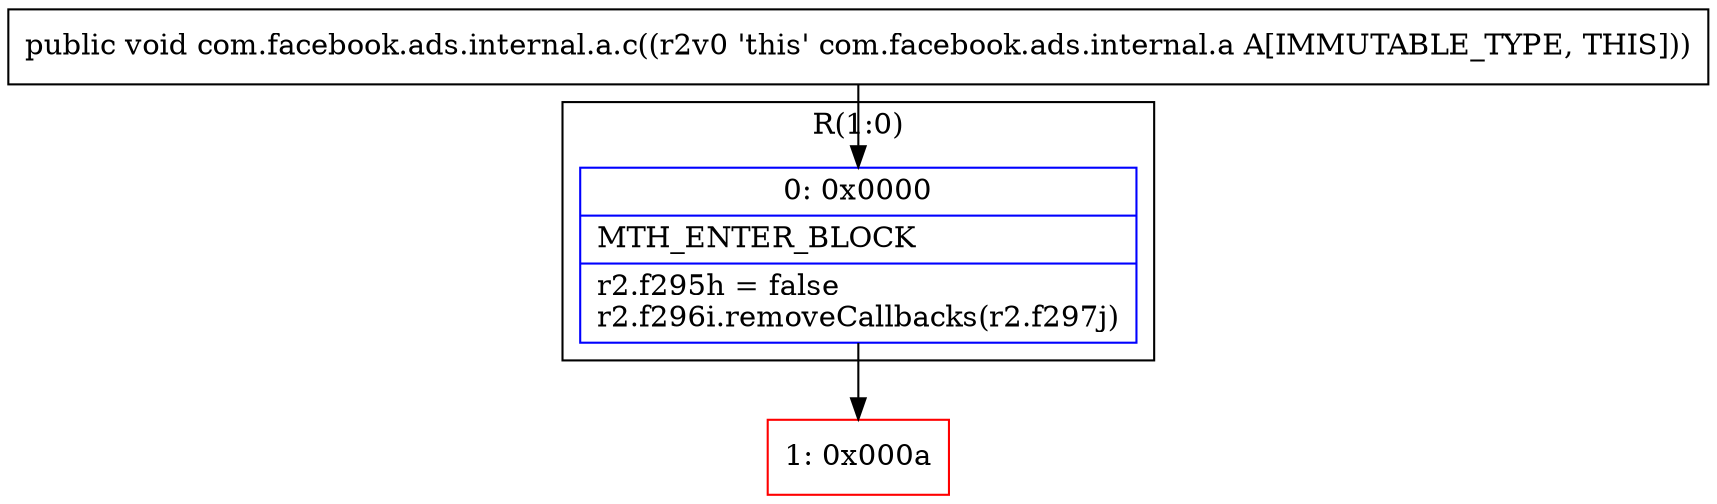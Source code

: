 digraph "CFG forcom.facebook.ads.internal.a.c()V" {
subgraph cluster_Region_1107099294 {
label = "R(1:0)";
node [shape=record,color=blue];
Node_0 [shape=record,label="{0\:\ 0x0000|MTH_ENTER_BLOCK\l|r2.f295h = false\lr2.f296i.removeCallbacks(r2.f297j)\l}"];
}
Node_1 [shape=record,color=red,label="{1\:\ 0x000a}"];
MethodNode[shape=record,label="{public void com.facebook.ads.internal.a.c((r2v0 'this' com.facebook.ads.internal.a A[IMMUTABLE_TYPE, THIS])) }"];
MethodNode -> Node_0;
Node_0 -> Node_1;
}

